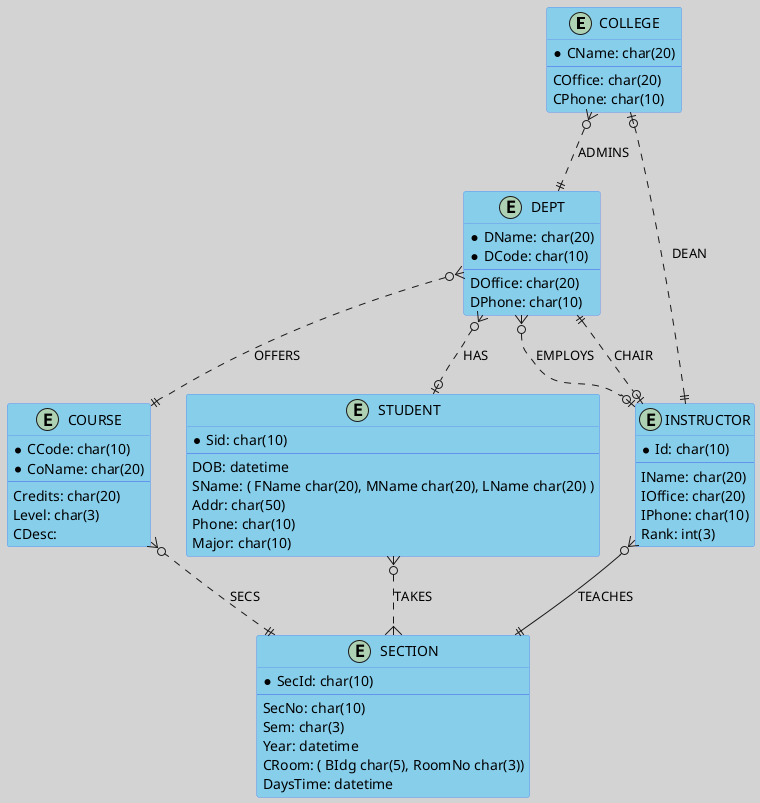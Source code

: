 @startuml
 
skinparam backgroundColor LightGrey
skinparam ClassBackgroundColor SkyBlue
skinparam ClassBorderColor CornflowerBlue

entity COLLEGE
{
* CName: char(20)
---
COffice: char(20)
CPhone: char(10)
}

entity DEPT
{
* DName: char(20)
* DCode: char(10)
---
DOffice: char(20) 
DPhone: char(10)
}

entity INSTRUCTOR
{
* Id: char(10)
---
IName: char(20)
IOffice: char(20)
IPhone: char(10)
Rank: int(3) 
}


entity COURSE
{
* CCode: char(10)
* CoName: char(20)
---
Credits: char(20)
Level: char(3)
CDesc: 
}

entity STUDENT
{
* Sid: char(10)
---
DOB: datetime
SName: ( FName char(20), MName char(20), LName char(20) )
Addr: char(50)
Phone: char(10)
Major: char(10)
}


entity SECTION
{
* SecId: char(10)
---
SecNo: char(10)
Sem: char(3)
Year: datetime
CRoom: ( BIdg char(5), RoomNo char(3))
DaysTime: datetime
}

COLLEGE |o..|| INSTRUCTOR :DEAN
COLLEGE }o..|| DEPT :ADMINS
DEPT ||..o| INSTRUCTOR :CHAIR
DEPT }o..o| INSTRUCTOR :EMPLOYS
DEPT }o..o| STUDENT :HAS
COURSE }o..|| SECTION :SECS
DEPT }o..|| COURSE :OFFERS
STUDENT }o..{ SECTION :TAKES
INSTRUCTOR }o--|| SECTION :TEACHES



@enduml
